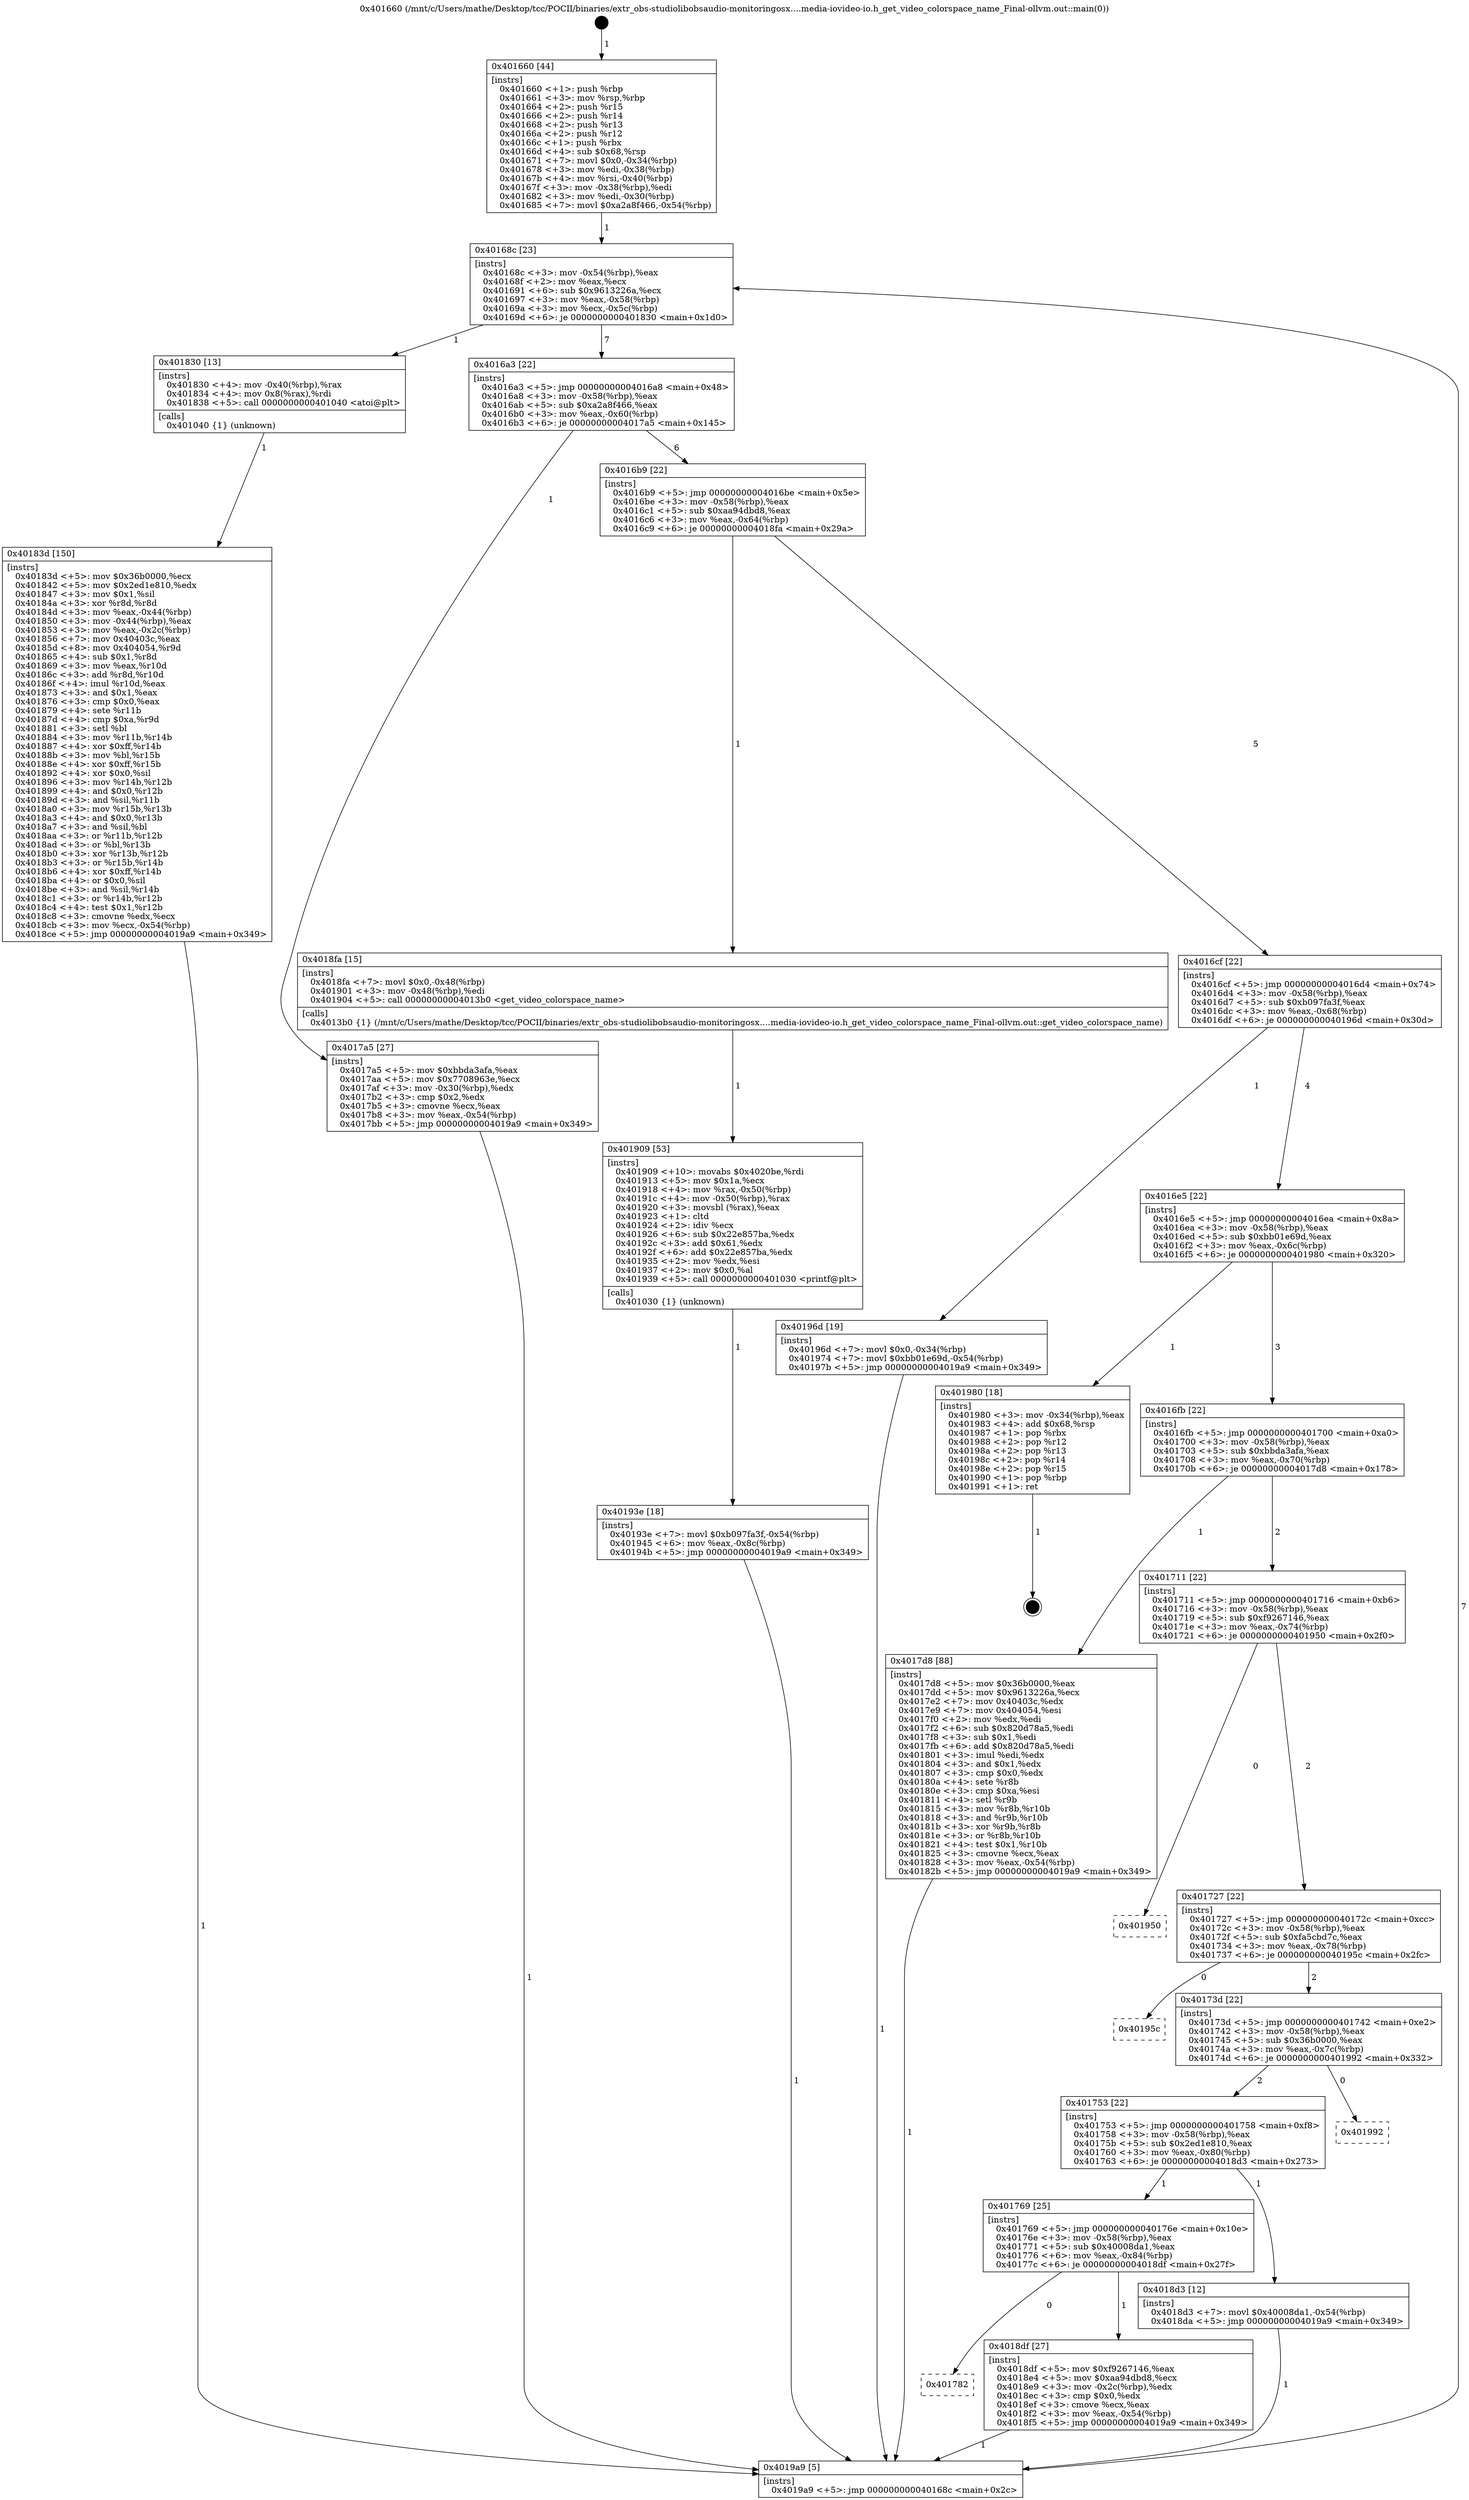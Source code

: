 digraph "0x401660" {
  label = "0x401660 (/mnt/c/Users/mathe/Desktop/tcc/POCII/binaries/extr_obs-studiolibobsaudio-monitoringosx....media-iovideo-io.h_get_video_colorspace_name_Final-ollvm.out::main(0))"
  labelloc = "t"
  node[shape=record]

  Entry [label="",width=0.3,height=0.3,shape=circle,fillcolor=black,style=filled]
  "0x40168c" [label="{
     0x40168c [23]\l
     | [instrs]\l
     &nbsp;&nbsp;0x40168c \<+3\>: mov -0x54(%rbp),%eax\l
     &nbsp;&nbsp;0x40168f \<+2\>: mov %eax,%ecx\l
     &nbsp;&nbsp;0x401691 \<+6\>: sub $0x9613226a,%ecx\l
     &nbsp;&nbsp;0x401697 \<+3\>: mov %eax,-0x58(%rbp)\l
     &nbsp;&nbsp;0x40169a \<+3\>: mov %ecx,-0x5c(%rbp)\l
     &nbsp;&nbsp;0x40169d \<+6\>: je 0000000000401830 \<main+0x1d0\>\l
  }"]
  "0x401830" [label="{
     0x401830 [13]\l
     | [instrs]\l
     &nbsp;&nbsp;0x401830 \<+4\>: mov -0x40(%rbp),%rax\l
     &nbsp;&nbsp;0x401834 \<+4\>: mov 0x8(%rax),%rdi\l
     &nbsp;&nbsp;0x401838 \<+5\>: call 0000000000401040 \<atoi@plt\>\l
     | [calls]\l
     &nbsp;&nbsp;0x401040 \{1\} (unknown)\l
  }"]
  "0x4016a3" [label="{
     0x4016a3 [22]\l
     | [instrs]\l
     &nbsp;&nbsp;0x4016a3 \<+5\>: jmp 00000000004016a8 \<main+0x48\>\l
     &nbsp;&nbsp;0x4016a8 \<+3\>: mov -0x58(%rbp),%eax\l
     &nbsp;&nbsp;0x4016ab \<+5\>: sub $0xa2a8f466,%eax\l
     &nbsp;&nbsp;0x4016b0 \<+3\>: mov %eax,-0x60(%rbp)\l
     &nbsp;&nbsp;0x4016b3 \<+6\>: je 00000000004017a5 \<main+0x145\>\l
  }"]
  Exit [label="",width=0.3,height=0.3,shape=circle,fillcolor=black,style=filled,peripheries=2]
  "0x4017a5" [label="{
     0x4017a5 [27]\l
     | [instrs]\l
     &nbsp;&nbsp;0x4017a5 \<+5\>: mov $0xbbda3afa,%eax\l
     &nbsp;&nbsp;0x4017aa \<+5\>: mov $0x7708963e,%ecx\l
     &nbsp;&nbsp;0x4017af \<+3\>: mov -0x30(%rbp),%edx\l
     &nbsp;&nbsp;0x4017b2 \<+3\>: cmp $0x2,%edx\l
     &nbsp;&nbsp;0x4017b5 \<+3\>: cmovne %ecx,%eax\l
     &nbsp;&nbsp;0x4017b8 \<+3\>: mov %eax,-0x54(%rbp)\l
     &nbsp;&nbsp;0x4017bb \<+5\>: jmp 00000000004019a9 \<main+0x349\>\l
  }"]
  "0x4016b9" [label="{
     0x4016b9 [22]\l
     | [instrs]\l
     &nbsp;&nbsp;0x4016b9 \<+5\>: jmp 00000000004016be \<main+0x5e\>\l
     &nbsp;&nbsp;0x4016be \<+3\>: mov -0x58(%rbp),%eax\l
     &nbsp;&nbsp;0x4016c1 \<+5\>: sub $0xaa94dbd8,%eax\l
     &nbsp;&nbsp;0x4016c6 \<+3\>: mov %eax,-0x64(%rbp)\l
     &nbsp;&nbsp;0x4016c9 \<+6\>: je 00000000004018fa \<main+0x29a\>\l
  }"]
  "0x4019a9" [label="{
     0x4019a9 [5]\l
     | [instrs]\l
     &nbsp;&nbsp;0x4019a9 \<+5\>: jmp 000000000040168c \<main+0x2c\>\l
  }"]
  "0x401660" [label="{
     0x401660 [44]\l
     | [instrs]\l
     &nbsp;&nbsp;0x401660 \<+1\>: push %rbp\l
     &nbsp;&nbsp;0x401661 \<+3\>: mov %rsp,%rbp\l
     &nbsp;&nbsp;0x401664 \<+2\>: push %r15\l
     &nbsp;&nbsp;0x401666 \<+2\>: push %r14\l
     &nbsp;&nbsp;0x401668 \<+2\>: push %r13\l
     &nbsp;&nbsp;0x40166a \<+2\>: push %r12\l
     &nbsp;&nbsp;0x40166c \<+1\>: push %rbx\l
     &nbsp;&nbsp;0x40166d \<+4\>: sub $0x68,%rsp\l
     &nbsp;&nbsp;0x401671 \<+7\>: movl $0x0,-0x34(%rbp)\l
     &nbsp;&nbsp;0x401678 \<+3\>: mov %edi,-0x38(%rbp)\l
     &nbsp;&nbsp;0x40167b \<+4\>: mov %rsi,-0x40(%rbp)\l
     &nbsp;&nbsp;0x40167f \<+3\>: mov -0x38(%rbp),%edi\l
     &nbsp;&nbsp;0x401682 \<+3\>: mov %edi,-0x30(%rbp)\l
     &nbsp;&nbsp;0x401685 \<+7\>: movl $0xa2a8f466,-0x54(%rbp)\l
  }"]
  "0x40193e" [label="{
     0x40193e [18]\l
     | [instrs]\l
     &nbsp;&nbsp;0x40193e \<+7\>: movl $0xb097fa3f,-0x54(%rbp)\l
     &nbsp;&nbsp;0x401945 \<+6\>: mov %eax,-0x8c(%rbp)\l
     &nbsp;&nbsp;0x40194b \<+5\>: jmp 00000000004019a9 \<main+0x349\>\l
  }"]
  "0x4018fa" [label="{
     0x4018fa [15]\l
     | [instrs]\l
     &nbsp;&nbsp;0x4018fa \<+7\>: movl $0x0,-0x48(%rbp)\l
     &nbsp;&nbsp;0x401901 \<+3\>: mov -0x48(%rbp),%edi\l
     &nbsp;&nbsp;0x401904 \<+5\>: call 00000000004013b0 \<get_video_colorspace_name\>\l
     | [calls]\l
     &nbsp;&nbsp;0x4013b0 \{1\} (/mnt/c/Users/mathe/Desktop/tcc/POCII/binaries/extr_obs-studiolibobsaudio-monitoringosx....media-iovideo-io.h_get_video_colorspace_name_Final-ollvm.out::get_video_colorspace_name)\l
  }"]
  "0x4016cf" [label="{
     0x4016cf [22]\l
     | [instrs]\l
     &nbsp;&nbsp;0x4016cf \<+5\>: jmp 00000000004016d4 \<main+0x74\>\l
     &nbsp;&nbsp;0x4016d4 \<+3\>: mov -0x58(%rbp),%eax\l
     &nbsp;&nbsp;0x4016d7 \<+5\>: sub $0xb097fa3f,%eax\l
     &nbsp;&nbsp;0x4016dc \<+3\>: mov %eax,-0x68(%rbp)\l
     &nbsp;&nbsp;0x4016df \<+6\>: je 000000000040196d \<main+0x30d\>\l
  }"]
  "0x401909" [label="{
     0x401909 [53]\l
     | [instrs]\l
     &nbsp;&nbsp;0x401909 \<+10\>: movabs $0x4020be,%rdi\l
     &nbsp;&nbsp;0x401913 \<+5\>: mov $0x1a,%ecx\l
     &nbsp;&nbsp;0x401918 \<+4\>: mov %rax,-0x50(%rbp)\l
     &nbsp;&nbsp;0x40191c \<+4\>: mov -0x50(%rbp),%rax\l
     &nbsp;&nbsp;0x401920 \<+3\>: movsbl (%rax),%eax\l
     &nbsp;&nbsp;0x401923 \<+1\>: cltd\l
     &nbsp;&nbsp;0x401924 \<+2\>: idiv %ecx\l
     &nbsp;&nbsp;0x401926 \<+6\>: sub $0x22e857ba,%edx\l
     &nbsp;&nbsp;0x40192c \<+3\>: add $0x61,%edx\l
     &nbsp;&nbsp;0x40192f \<+6\>: add $0x22e857ba,%edx\l
     &nbsp;&nbsp;0x401935 \<+2\>: mov %edx,%esi\l
     &nbsp;&nbsp;0x401937 \<+2\>: mov $0x0,%al\l
     &nbsp;&nbsp;0x401939 \<+5\>: call 0000000000401030 \<printf@plt\>\l
     | [calls]\l
     &nbsp;&nbsp;0x401030 \{1\} (unknown)\l
  }"]
  "0x40196d" [label="{
     0x40196d [19]\l
     | [instrs]\l
     &nbsp;&nbsp;0x40196d \<+7\>: movl $0x0,-0x34(%rbp)\l
     &nbsp;&nbsp;0x401974 \<+7\>: movl $0xbb01e69d,-0x54(%rbp)\l
     &nbsp;&nbsp;0x40197b \<+5\>: jmp 00000000004019a9 \<main+0x349\>\l
  }"]
  "0x4016e5" [label="{
     0x4016e5 [22]\l
     | [instrs]\l
     &nbsp;&nbsp;0x4016e5 \<+5\>: jmp 00000000004016ea \<main+0x8a\>\l
     &nbsp;&nbsp;0x4016ea \<+3\>: mov -0x58(%rbp),%eax\l
     &nbsp;&nbsp;0x4016ed \<+5\>: sub $0xbb01e69d,%eax\l
     &nbsp;&nbsp;0x4016f2 \<+3\>: mov %eax,-0x6c(%rbp)\l
     &nbsp;&nbsp;0x4016f5 \<+6\>: je 0000000000401980 \<main+0x320\>\l
  }"]
  "0x401782" [label="{
     0x401782\l
  }", style=dashed]
  "0x401980" [label="{
     0x401980 [18]\l
     | [instrs]\l
     &nbsp;&nbsp;0x401980 \<+3\>: mov -0x34(%rbp),%eax\l
     &nbsp;&nbsp;0x401983 \<+4\>: add $0x68,%rsp\l
     &nbsp;&nbsp;0x401987 \<+1\>: pop %rbx\l
     &nbsp;&nbsp;0x401988 \<+2\>: pop %r12\l
     &nbsp;&nbsp;0x40198a \<+2\>: pop %r13\l
     &nbsp;&nbsp;0x40198c \<+2\>: pop %r14\l
     &nbsp;&nbsp;0x40198e \<+2\>: pop %r15\l
     &nbsp;&nbsp;0x401990 \<+1\>: pop %rbp\l
     &nbsp;&nbsp;0x401991 \<+1\>: ret\l
  }"]
  "0x4016fb" [label="{
     0x4016fb [22]\l
     | [instrs]\l
     &nbsp;&nbsp;0x4016fb \<+5\>: jmp 0000000000401700 \<main+0xa0\>\l
     &nbsp;&nbsp;0x401700 \<+3\>: mov -0x58(%rbp),%eax\l
     &nbsp;&nbsp;0x401703 \<+5\>: sub $0xbbda3afa,%eax\l
     &nbsp;&nbsp;0x401708 \<+3\>: mov %eax,-0x70(%rbp)\l
     &nbsp;&nbsp;0x40170b \<+6\>: je 00000000004017d8 \<main+0x178\>\l
  }"]
  "0x4018df" [label="{
     0x4018df [27]\l
     | [instrs]\l
     &nbsp;&nbsp;0x4018df \<+5\>: mov $0xf9267146,%eax\l
     &nbsp;&nbsp;0x4018e4 \<+5\>: mov $0xaa94dbd8,%ecx\l
     &nbsp;&nbsp;0x4018e9 \<+3\>: mov -0x2c(%rbp),%edx\l
     &nbsp;&nbsp;0x4018ec \<+3\>: cmp $0x0,%edx\l
     &nbsp;&nbsp;0x4018ef \<+3\>: cmove %ecx,%eax\l
     &nbsp;&nbsp;0x4018f2 \<+3\>: mov %eax,-0x54(%rbp)\l
     &nbsp;&nbsp;0x4018f5 \<+5\>: jmp 00000000004019a9 \<main+0x349\>\l
  }"]
  "0x4017d8" [label="{
     0x4017d8 [88]\l
     | [instrs]\l
     &nbsp;&nbsp;0x4017d8 \<+5\>: mov $0x36b0000,%eax\l
     &nbsp;&nbsp;0x4017dd \<+5\>: mov $0x9613226a,%ecx\l
     &nbsp;&nbsp;0x4017e2 \<+7\>: mov 0x40403c,%edx\l
     &nbsp;&nbsp;0x4017e9 \<+7\>: mov 0x404054,%esi\l
     &nbsp;&nbsp;0x4017f0 \<+2\>: mov %edx,%edi\l
     &nbsp;&nbsp;0x4017f2 \<+6\>: sub $0x820d78a5,%edi\l
     &nbsp;&nbsp;0x4017f8 \<+3\>: sub $0x1,%edi\l
     &nbsp;&nbsp;0x4017fb \<+6\>: add $0x820d78a5,%edi\l
     &nbsp;&nbsp;0x401801 \<+3\>: imul %edi,%edx\l
     &nbsp;&nbsp;0x401804 \<+3\>: and $0x1,%edx\l
     &nbsp;&nbsp;0x401807 \<+3\>: cmp $0x0,%edx\l
     &nbsp;&nbsp;0x40180a \<+4\>: sete %r8b\l
     &nbsp;&nbsp;0x40180e \<+3\>: cmp $0xa,%esi\l
     &nbsp;&nbsp;0x401811 \<+4\>: setl %r9b\l
     &nbsp;&nbsp;0x401815 \<+3\>: mov %r8b,%r10b\l
     &nbsp;&nbsp;0x401818 \<+3\>: and %r9b,%r10b\l
     &nbsp;&nbsp;0x40181b \<+3\>: xor %r9b,%r8b\l
     &nbsp;&nbsp;0x40181e \<+3\>: or %r8b,%r10b\l
     &nbsp;&nbsp;0x401821 \<+4\>: test $0x1,%r10b\l
     &nbsp;&nbsp;0x401825 \<+3\>: cmovne %ecx,%eax\l
     &nbsp;&nbsp;0x401828 \<+3\>: mov %eax,-0x54(%rbp)\l
     &nbsp;&nbsp;0x40182b \<+5\>: jmp 00000000004019a9 \<main+0x349\>\l
  }"]
  "0x401711" [label="{
     0x401711 [22]\l
     | [instrs]\l
     &nbsp;&nbsp;0x401711 \<+5\>: jmp 0000000000401716 \<main+0xb6\>\l
     &nbsp;&nbsp;0x401716 \<+3\>: mov -0x58(%rbp),%eax\l
     &nbsp;&nbsp;0x401719 \<+5\>: sub $0xf9267146,%eax\l
     &nbsp;&nbsp;0x40171e \<+3\>: mov %eax,-0x74(%rbp)\l
     &nbsp;&nbsp;0x401721 \<+6\>: je 0000000000401950 \<main+0x2f0\>\l
  }"]
  "0x40183d" [label="{
     0x40183d [150]\l
     | [instrs]\l
     &nbsp;&nbsp;0x40183d \<+5\>: mov $0x36b0000,%ecx\l
     &nbsp;&nbsp;0x401842 \<+5\>: mov $0x2ed1e810,%edx\l
     &nbsp;&nbsp;0x401847 \<+3\>: mov $0x1,%sil\l
     &nbsp;&nbsp;0x40184a \<+3\>: xor %r8d,%r8d\l
     &nbsp;&nbsp;0x40184d \<+3\>: mov %eax,-0x44(%rbp)\l
     &nbsp;&nbsp;0x401850 \<+3\>: mov -0x44(%rbp),%eax\l
     &nbsp;&nbsp;0x401853 \<+3\>: mov %eax,-0x2c(%rbp)\l
     &nbsp;&nbsp;0x401856 \<+7\>: mov 0x40403c,%eax\l
     &nbsp;&nbsp;0x40185d \<+8\>: mov 0x404054,%r9d\l
     &nbsp;&nbsp;0x401865 \<+4\>: sub $0x1,%r8d\l
     &nbsp;&nbsp;0x401869 \<+3\>: mov %eax,%r10d\l
     &nbsp;&nbsp;0x40186c \<+3\>: add %r8d,%r10d\l
     &nbsp;&nbsp;0x40186f \<+4\>: imul %r10d,%eax\l
     &nbsp;&nbsp;0x401873 \<+3\>: and $0x1,%eax\l
     &nbsp;&nbsp;0x401876 \<+3\>: cmp $0x0,%eax\l
     &nbsp;&nbsp;0x401879 \<+4\>: sete %r11b\l
     &nbsp;&nbsp;0x40187d \<+4\>: cmp $0xa,%r9d\l
     &nbsp;&nbsp;0x401881 \<+3\>: setl %bl\l
     &nbsp;&nbsp;0x401884 \<+3\>: mov %r11b,%r14b\l
     &nbsp;&nbsp;0x401887 \<+4\>: xor $0xff,%r14b\l
     &nbsp;&nbsp;0x40188b \<+3\>: mov %bl,%r15b\l
     &nbsp;&nbsp;0x40188e \<+4\>: xor $0xff,%r15b\l
     &nbsp;&nbsp;0x401892 \<+4\>: xor $0x0,%sil\l
     &nbsp;&nbsp;0x401896 \<+3\>: mov %r14b,%r12b\l
     &nbsp;&nbsp;0x401899 \<+4\>: and $0x0,%r12b\l
     &nbsp;&nbsp;0x40189d \<+3\>: and %sil,%r11b\l
     &nbsp;&nbsp;0x4018a0 \<+3\>: mov %r15b,%r13b\l
     &nbsp;&nbsp;0x4018a3 \<+4\>: and $0x0,%r13b\l
     &nbsp;&nbsp;0x4018a7 \<+3\>: and %sil,%bl\l
     &nbsp;&nbsp;0x4018aa \<+3\>: or %r11b,%r12b\l
     &nbsp;&nbsp;0x4018ad \<+3\>: or %bl,%r13b\l
     &nbsp;&nbsp;0x4018b0 \<+3\>: xor %r13b,%r12b\l
     &nbsp;&nbsp;0x4018b3 \<+3\>: or %r15b,%r14b\l
     &nbsp;&nbsp;0x4018b6 \<+4\>: xor $0xff,%r14b\l
     &nbsp;&nbsp;0x4018ba \<+4\>: or $0x0,%sil\l
     &nbsp;&nbsp;0x4018be \<+3\>: and %sil,%r14b\l
     &nbsp;&nbsp;0x4018c1 \<+3\>: or %r14b,%r12b\l
     &nbsp;&nbsp;0x4018c4 \<+4\>: test $0x1,%r12b\l
     &nbsp;&nbsp;0x4018c8 \<+3\>: cmovne %edx,%ecx\l
     &nbsp;&nbsp;0x4018cb \<+3\>: mov %ecx,-0x54(%rbp)\l
     &nbsp;&nbsp;0x4018ce \<+5\>: jmp 00000000004019a9 \<main+0x349\>\l
  }"]
  "0x401769" [label="{
     0x401769 [25]\l
     | [instrs]\l
     &nbsp;&nbsp;0x401769 \<+5\>: jmp 000000000040176e \<main+0x10e\>\l
     &nbsp;&nbsp;0x40176e \<+3\>: mov -0x58(%rbp),%eax\l
     &nbsp;&nbsp;0x401771 \<+5\>: sub $0x40008da1,%eax\l
     &nbsp;&nbsp;0x401776 \<+6\>: mov %eax,-0x84(%rbp)\l
     &nbsp;&nbsp;0x40177c \<+6\>: je 00000000004018df \<main+0x27f\>\l
  }"]
  "0x401950" [label="{
     0x401950\l
  }", style=dashed]
  "0x401727" [label="{
     0x401727 [22]\l
     | [instrs]\l
     &nbsp;&nbsp;0x401727 \<+5\>: jmp 000000000040172c \<main+0xcc\>\l
     &nbsp;&nbsp;0x40172c \<+3\>: mov -0x58(%rbp),%eax\l
     &nbsp;&nbsp;0x40172f \<+5\>: sub $0xfa5cbd7c,%eax\l
     &nbsp;&nbsp;0x401734 \<+3\>: mov %eax,-0x78(%rbp)\l
     &nbsp;&nbsp;0x401737 \<+6\>: je 000000000040195c \<main+0x2fc\>\l
  }"]
  "0x4018d3" [label="{
     0x4018d3 [12]\l
     | [instrs]\l
     &nbsp;&nbsp;0x4018d3 \<+7\>: movl $0x40008da1,-0x54(%rbp)\l
     &nbsp;&nbsp;0x4018da \<+5\>: jmp 00000000004019a9 \<main+0x349\>\l
  }"]
  "0x40195c" [label="{
     0x40195c\l
  }", style=dashed]
  "0x40173d" [label="{
     0x40173d [22]\l
     | [instrs]\l
     &nbsp;&nbsp;0x40173d \<+5\>: jmp 0000000000401742 \<main+0xe2\>\l
     &nbsp;&nbsp;0x401742 \<+3\>: mov -0x58(%rbp),%eax\l
     &nbsp;&nbsp;0x401745 \<+5\>: sub $0x36b0000,%eax\l
     &nbsp;&nbsp;0x40174a \<+3\>: mov %eax,-0x7c(%rbp)\l
     &nbsp;&nbsp;0x40174d \<+6\>: je 0000000000401992 \<main+0x332\>\l
  }"]
  "0x401753" [label="{
     0x401753 [22]\l
     | [instrs]\l
     &nbsp;&nbsp;0x401753 \<+5\>: jmp 0000000000401758 \<main+0xf8\>\l
     &nbsp;&nbsp;0x401758 \<+3\>: mov -0x58(%rbp),%eax\l
     &nbsp;&nbsp;0x40175b \<+5\>: sub $0x2ed1e810,%eax\l
     &nbsp;&nbsp;0x401760 \<+3\>: mov %eax,-0x80(%rbp)\l
     &nbsp;&nbsp;0x401763 \<+6\>: je 00000000004018d3 \<main+0x273\>\l
  }"]
  "0x401992" [label="{
     0x401992\l
  }", style=dashed]
  Entry -> "0x401660" [label=" 1"]
  "0x40168c" -> "0x401830" [label=" 1"]
  "0x40168c" -> "0x4016a3" [label=" 7"]
  "0x401980" -> Exit [label=" 1"]
  "0x4016a3" -> "0x4017a5" [label=" 1"]
  "0x4016a3" -> "0x4016b9" [label=" 6"]
  "0x4017a5" -> "0x4019a9" [label=" 1"]
  "0x401660" -> "0x40168c" [label=" 1"]
  "0x4019a9" -> "0x40168c" [label=" 7"]
  "0x40196d" -> "0x4019a9" [label=" 1"]
  "0x4016b9" -> "0x4018fa" [label=" 1"]
  "0x4016b9" -> "0x4016cf" [label=" 5"]
  "0x40193e" -> "0x4019a9" [label=" 1"]
  "0x4016cf" -> "0x40196d" [label=" 1"]
  "0x4016cf" -> "0x4016e5" [label=" 4"]
  "0x401909" -> "0x40193e" [label=" 1"]
  "0x4016e5" -> "0x401980" [label=" 1"]
  "0x4016e5" -> "0x4016fb" [label=" 3"]
  "0x4018fa" -> "0x401909" [label=" 1"]
  "0x4016fb" -> "0x4017d8" [label=" 1"]
  "0x4016fb" -> "0x401711" [label=" 2"]
  "0x4017d8" -> "0x4019a9" [label=" 1"]
  "0x401830" -> "0x40183d" [label=" 1"]
  "0x40183d" -> "0x4019a9" [label=" 1"]
  "0x4018df" -> "0x4019a9" [label=" 1"]
  "0x401711" -> "0x401950" [label=" 0"]
  "0x401711" -> "0x401727" [label=" 2"]
  "0x401769" -> "0x4018df" [label=" 1"]
  "0x401727" -> "0x40195c" [label=" 0"]
  "0x401727" -> "0x40173d" [label=" 2"]
  "0x401769" -> "0x401782" [label=" 0"]
  "0x40173d" -> "0x401992" [label=" 0"]
  "0x40173d" -> "0x401753" [label=" 2"]
  "0x4018d3" -> "0x4019a9" [label=" 1"]
  "0x401753" -> "0x4018d3" [label=" 1"]
  "0x401753" -> "0x401769" [label=" 1"]
}
